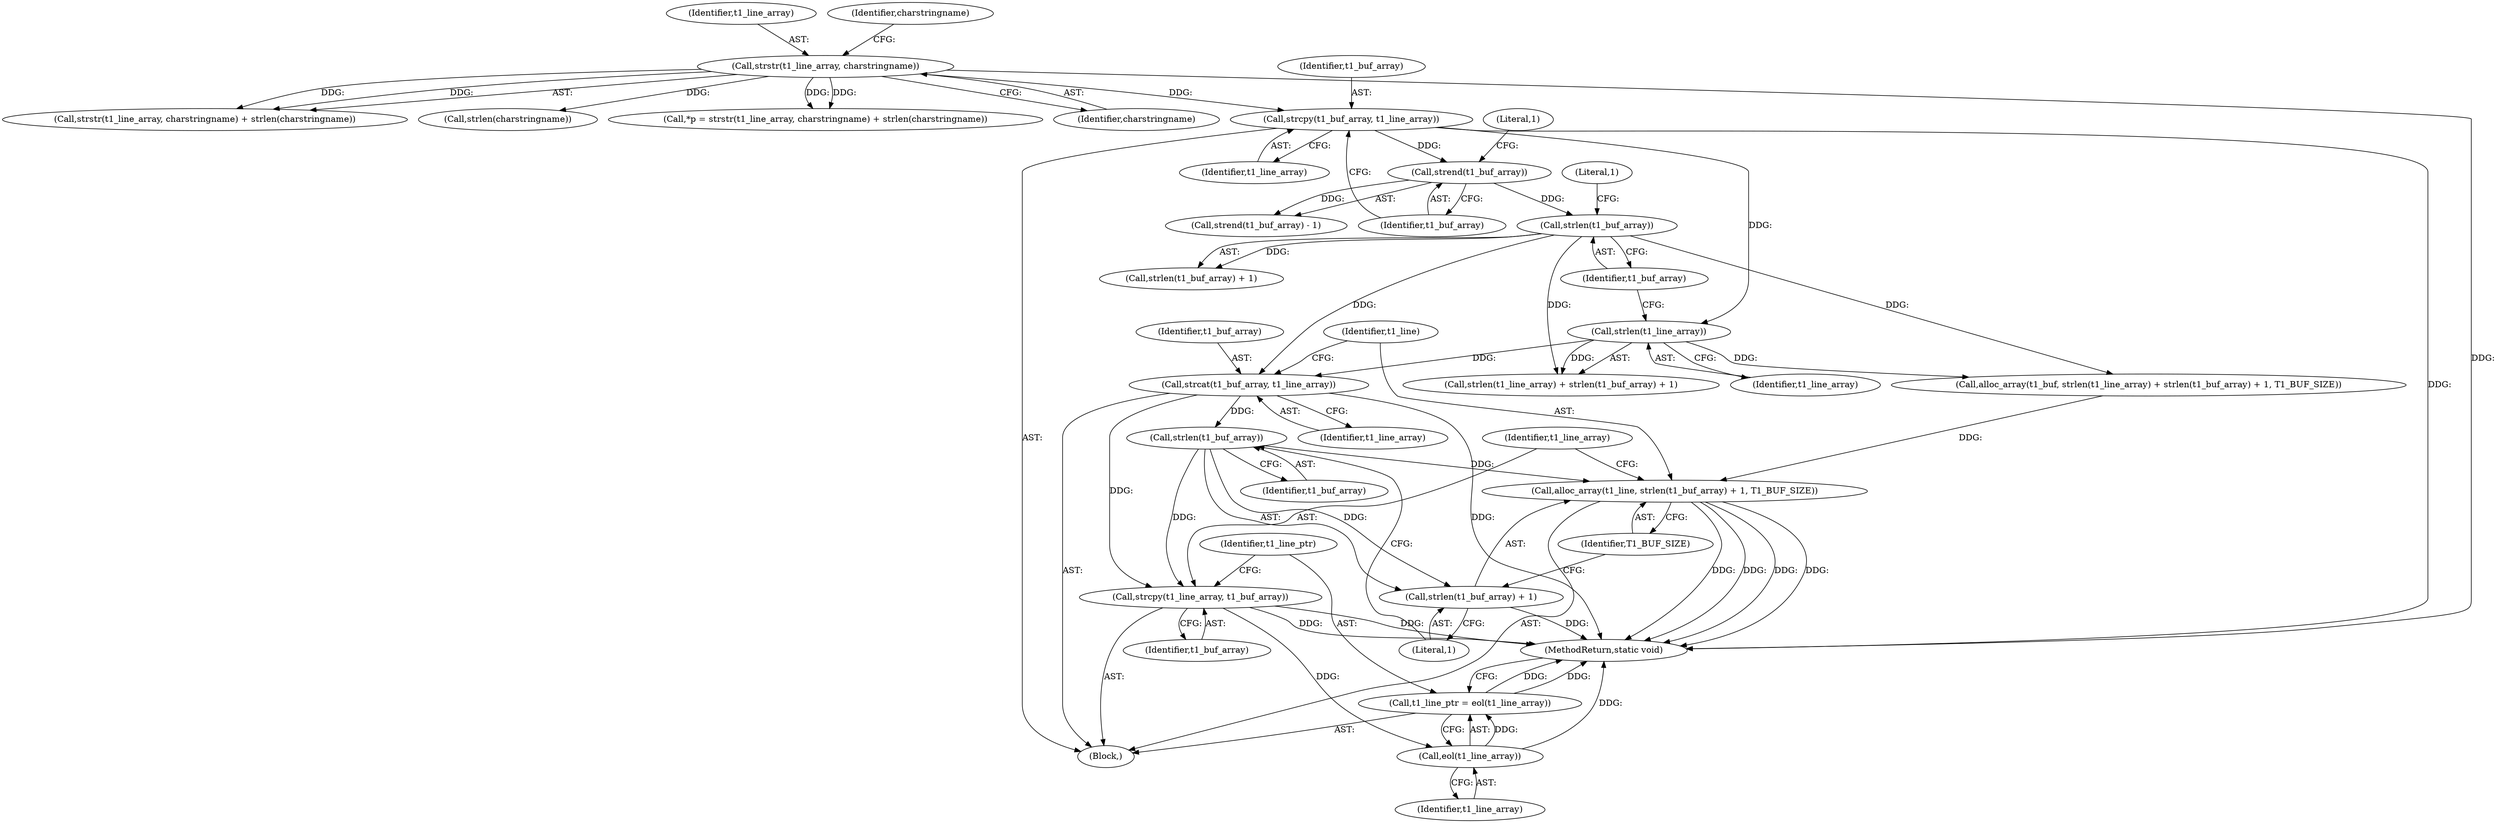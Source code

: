 digraph "0_texlive-source_6ed0077520e2b0da1fd060c7f88db7b2e6068e4c@API" {
"1000152" [label="(Call,strlen(t1_buf_array))"];
"1000146" [label="(Call,strcat(t1_buf_array, t1_line_array))"];
"1000142" [label="(Call,strlen(t1_buf_array))"];
"1000131" [label="(Call,strend(t1_buf_array))"];
"1000125" [label="(Call,strcpy(t1_buf_array, t1_line_array))"];
"1000110" [label="(Call,strstr(t1_line_array, charstringname))"];
"1000139" [label="(Call,strlen(t1_line_array))"];
"1000149" [label="(Call,alloc_array(t1_line, strlen(t1_buf_array) + 1, T1_BUF_SIZE))"];
"1000151" [label="(Call,strlen(t1_buf_array) + 1)"];
"1000156" [label="(Call,strcpy(t1_line_array, t1_buf_array))"];
"1000161" [label="(Call,eol(t1_line_array))"];
"1000159" [label="(Call,t1_line_ptr = eol(t1_line_array))"];
"1000139" [label="(Call,strlen(t1_line_array))"];
"1000126" [label="(Identifier,t1_buf_array)"];
"1000151" [label="(Call,strlen(t1_buf_array) + 1)"];
"1000130" [label="(Call,strend(t1_buf_array) - 1)"];
"1000143" [label="(Identifier,t1_buf_array)"];
"1000155" [label="(Identifier,T1_BUF_SIZE)"];
"1000157" [label="(Identifier,t1_line_array)"];
"1000111" [label="(Identifier,t1_line_array)"];
"1000141" [label="(Call,strlen(t1_buf_array) + 1)"];
"1000109" [label="(Call,strstr(t1_line_array, charstringname) + strlen(charstringname))"];
"1000140" [label="(Identifier,t1_line_array)"];
"1000110" [label="(Call,strstr(t1_line_array, charstringname))"];
"1000113" [label="(Call,strlen(charstringname))"];
"1000161" [label="(Call,eol(t1_line_array))"];
"1000156" [label="(Call,strcpy(t1_line_array, t1_buf_array))"];
"1000142" [label="(Call,strlen(t1_buf_array))"];
"1000136" [label="(Call,alloc_array(t1_buf, strlen(t1_line_array) + strlen(t1_buf_array) + 1, T1_BUF_SIZE))"];
"1000148" [label="(Identifier,t1_line_array)"];
"1000138" [label="(Call,strlen(t1_line_array) + strlen(t1_buf_array) + 1)"];
"1000147" [label="(Identifier,t1_buf_array)"];
"1000160" [label="(Identifier,t1_line_ptr)"];
"1000146" [label="(Call,strcat(t1_buf_array, t1_line_array))"];
"1000124" [label="(Block,)"];
"1000153" [label="(Identifier,t1_buf_array)"];
"1000133" [label="(Literal,1)"];
"1000131" [label="(Call,strend(t1_buf_array))"];
"1000107" [label="(Call,*p = strstr(t1_line_array, charstringname) + strlen(charstringname))"];
"1000159" [label="(Call,t1_line_ptr = eol(t1_line_array))"];
"1000125" [label="(Call,strcpy(t1_buf_array, t1_line_array))"];
"1000127" [label="(Identifier,t1_line_array)"];
"1000162" [label="(Identifier,t1_line_array)"];
"1000112" [label="(Identifier,charstringname)"];
"1000163" [label="(MethodReturn,static void)"];
"1000149" [label="(Call,alloc_array(t1_line, strlen(t1_buf_array) + 1, T1_BUF_SIZE))"];
"1000154" [label="(Literal,1)"];
"1000152" [label="(Call,strlen(t1_buf_array))"];
"1000132" [label="(Identifier,t1_buf_array)"];
"1000114" [label="(Identifier,charstringname)"];
"1000150" [label="(Identifier,t1_line)"];
"1000158" [label="(Identifier,t1_buf_array)"];
"1000144" [label="(Literal,1)"];
"1000152" -> "1000151"  [label="AST: "];
"1000152" -> "1000153"  [label="CFG: "];
"1000153" -> "1000152"  [label="AST: "];
"1000154" -> "1000152"  [label="CFG: "];
"1000152" -> "1000149"  [label="DDG: "];
"1000152" -> "1000151"  [label="DDG: "];
"1000146" -> "1000152"  [label="DDG: "];
"1000152" -> "1000156"  [label="DDG: "];
"1000146" -> "1000124"  [label="AST: "];
"1000146" -> "1000148"  [label="CFG: "];
"1000147" -> "1000146"  [label="AST: "];
"1000148" -> "1000146"  [label="AST: "];
"1000150" -> "1000146"  [label="CFG: "];
"1000146" -> "1000163"  [label="DDG: "];
"1000142" -> "1000146"  [label="DDG: "];
"1000139" -> "1000146"  [label="DDG: "];
"1000146" -> "1000156"  [label="DDG: "];
"1000142" -> "1000141"  [label="AST: "];
"1000142" -> "1000143"  [label="CFG: "];
"1000143" -> "1000142"  [label="AST: "];
"1000144" -> "1000142"  [label="CFG: "];
"1000142" -> "1000136"  [label="DDG: "];
"1000142" -> "1000138"  [label="DDG: "];
"1000142" -> "1000141"  [label="DDG: "];
"1000131" -> "1000142"  [label="DDG: "];
"1000131" -> "1000130"  [label="AST: "];
"1000131" -> "1000132"  [label="CFG: "];
"1000132" -> "1000131"  [label="AST: "];
"1000133" -> "1000131"  [label="CFG: "];
"1000131" -> "1000130"  [label="DDG: "];
"1000125" -> "1000131"  [label="DDG: "];
"1000125" -> "1000124"  [label="AST: "];
"1000125" -> "1000127"  [label="CFG: "];
"1000126" -> "1000125"  [label="AST: "];
"1000127" -> "1000125"  [label="AST: "];
"1000132" -> "1000125"  [label="CFG: "];
"1000125" -> "1000163"  [label="DDG: "];
"1000110" -> "1000125"  [label="DDG: "];
"1000125" -> "1000139"  [label="DDG: "];
"1000110" -> "1000109"  [label="AST: "];
"1000110" -> "1000112"  [label="CFG: "];
"1000111" -> "1000110"  [label="AST: "];
"1000112" -> "1000110"  [label="AST: "];
"1000114" -> "1000110"  [label="CFG: "];
"1000110" -> "1000163"  [label="DDG: "];
"1000110" -> "1000107"  [label="DDG: "];
"1000110" -> "1000107"  [label="DDG: "];
"1000110" -> "1000109"  [label="DDG: "];
"1000110" -> "1000109"  [label="DDG: "];
"1000110" -> "1000113"  [label="DDG: "];
"1000139" -> "1000138"  [label="AST: "];
"1000139" -> "1000140"  [label="CFG: "];
"1000140" -> "1000139"  [label="AST: "];
"1000143" -> "1000139"  [label="CFG: "];
"1000139" -> "1000136"  [label="DDG: "];
"1000139" -> "1000138"  [label="DDG: "];
"1000149" -> "1000124"  [label="AST: "];
"1000149" -> "1000155"  [label="CFG: "];
"1000150" -> "1000149"  [label="AST: "];
"1000151" -> "1000149"  [label="AST: "];
"1000155" -> "1000149"  [label="AST: "];
"1000157" -> "1000149"  [label="CFG: "];
"1000149" -> "1000163"  [label="DDG: "];
"1000149" -> "1000163"  [label="DDG: "];
"1000149" -> "1000163"  [label="DDG: "];
"1000149" -> "1000163"  [label="DDG: "];
"1000136" -> "1000149"  [label="DDG: "];
"1000151" -> "1000154"  [label="CFG: "];
"1000154" -> "1000151"  [label="AST: "];
"1000155" -> "1000151"  [label="CFG: "];
"1000151" -> "1000163"  [label="DDG: "];
"1000156" -> "1000124"  [label="AST: "];
"1000156" -> "1000158"  [label="CFG: "];
"1000157" -> "1000156"  [label="AST: "];
"1000158" -> "1000156"  [label="AST: "];
"1000160" -> "1000156"  [label="CFG: "];
"1000156" -> "1000163"  [label="DDG: "];
"1000156" -> "1000163"  [label="DDG: "];
"1000156" -> "1000161"  [label="DDG: "];
"1000161" -> "1000159"  [label="AST: "];
"1000161" -> "1000162"  [label="CFG: "];
"1000162" -> "1000161"  [label="AST: "];
"1000159" -> "1000161"  [label="CFG: "];
"1000161" -> "1000163"  [label="DDG: "];
"1000161" -> "1000159"  [label="DDG: "];
"1000159" -> "1000124"  [label="AST: "];
"1000160" -> "1000159"  [label="AST: "];
"1000163" -> "1000159"  [label="CFG: "];
"1000159" -> "1000163"  [label="DDG: "];
"1000159" -> "1000163"  [label="DDG: "];
}
